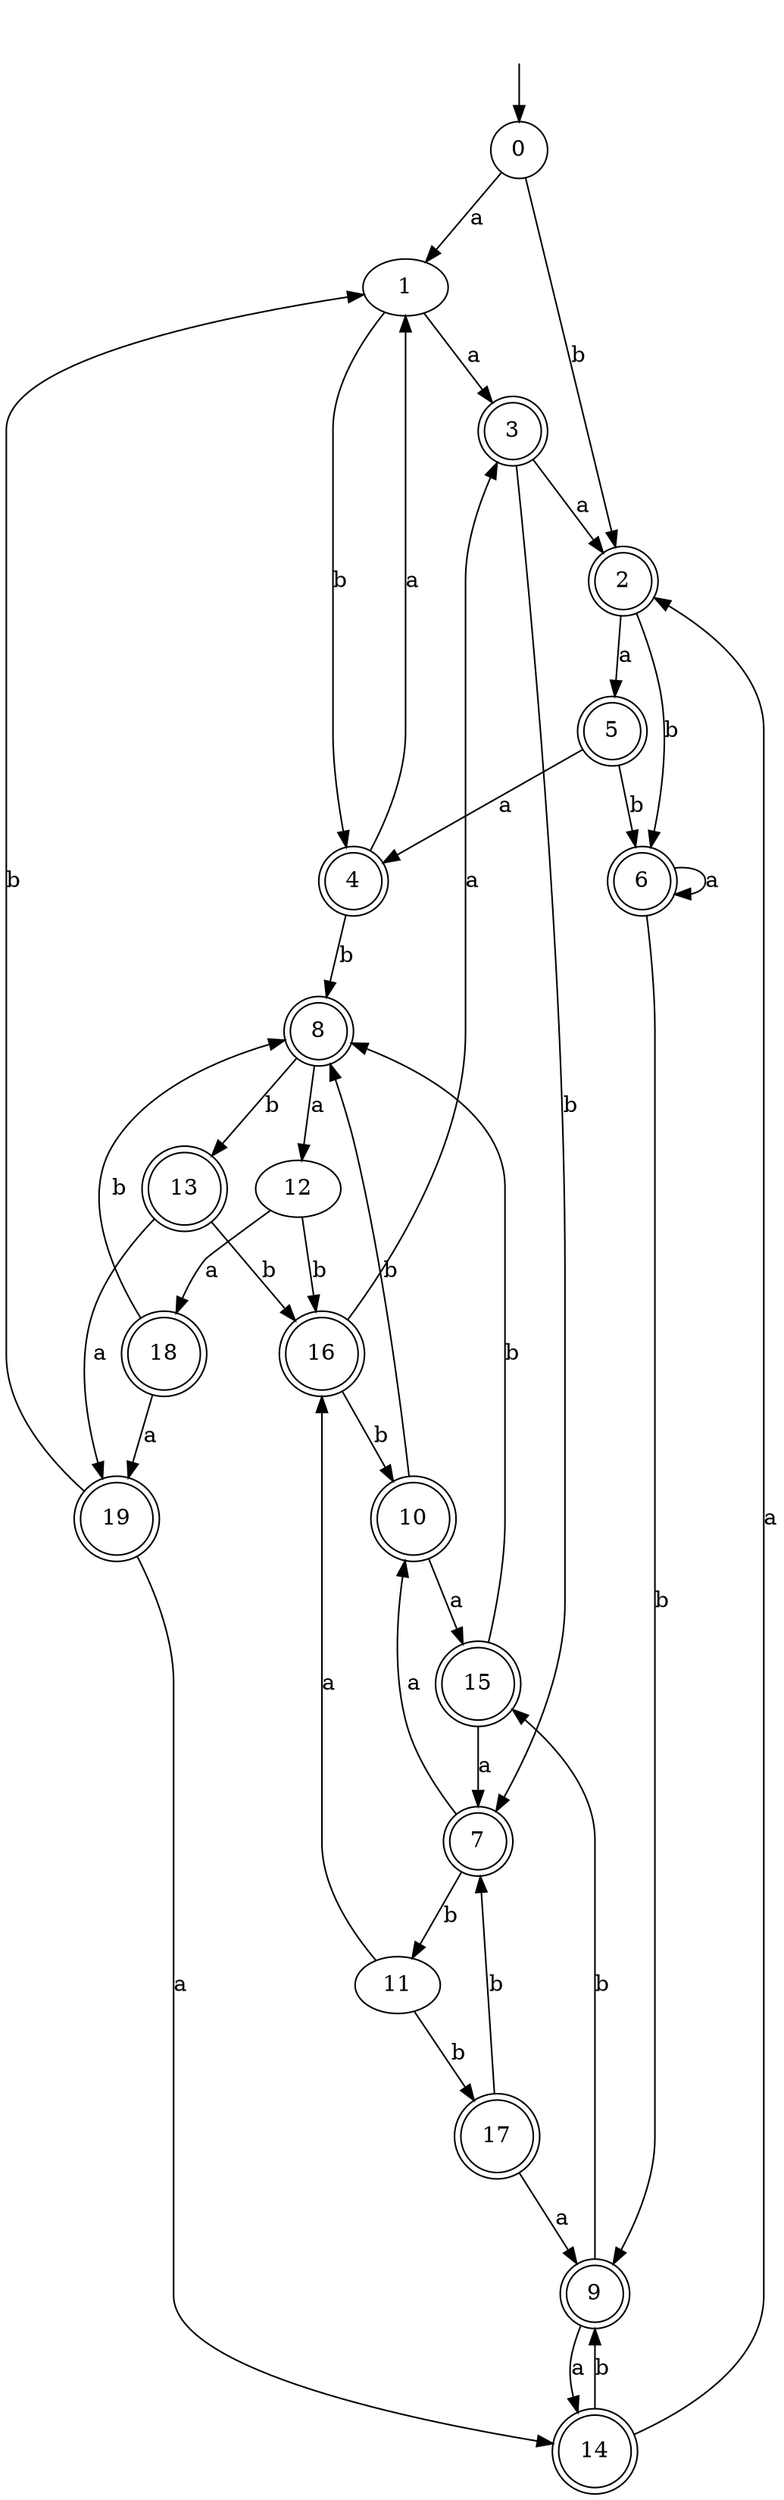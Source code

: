 digraph RandomDFA {
  __start0 [label="", shape=none];
  __start0 -> 0 [label=""];
  0 [shape=circle]
  0 -> 1 [label="a"]
  0 -> 2 [label="b"]
  1
  1 -> 3 [label="a"]
  1 -> 4 [label="b"]
  2 [shape=doublecircle]
  2 -> 5 [label="a"]
  2 -> 6 [label="b"]
  3 [shape=doublecircle]
  3 -> 2 [label="a"]
  3 -> 7 [label="b"]
  4 [shape=doublecircle]
  4 -> 1 [label="a"]
  4 -> 8 [label="b"]
  5 [shape=doublecircle]
  5 -> 4 [label="a"]
  5 -> 6 [label="b"]
  6 [shape=doublecircle]
  6 -> 6 [label="a"]
  6 -> 9 [label="b"]
  7 [shape=doublecircle]
  7 -> 10 [label="a"]
  7 -> 11 [label="b"]
  8 [shape=doublecircle]
  8 -> 12 [label="a"]
  8 -> 13 [label="b"]
  9 [shape=doublecircle]
  9 -> 14 [label="a"]
  9 -> 15 [label="b"]
  10 [shape=doublecircle]
  10 -> 15 [label="a"]
  10 -> 8 [label="b"]
  11
  11 -> 16 [label="a"]
  11 -> 17 [label="b"]
  12
  12 -> 18 [label="a"]
  12 -> 16 [label="b"]
  13 [shape=doublecircle]
  13 -> 19 [label="a"]
  13 -> 16 [label="b"]
  14 [shape=doublecircle]
  14 -> 2 [label="a"]
  14 -> 9 [label="b"]
  15 [shape=doublecircle]
  15 -> 7 [label="a"]
  15 -> 8 [label="b"]
  16 [shape=doublecircle]
  16 -> 3 [label="a"]
  16 -> 10 [label="b"]
  17 [shape=doublecircle]
  17 -> 9 [label="a"]
  17 -> 7 [label="b"]
  18 [shape=doublecircle]
  18 -> 19 [label="a"]
  18 -> 8 [label="b"]
  19 [shape=doublecircle]
  19 -> 14 [label="a"]
  19 -> 1 [label="b"]
}
